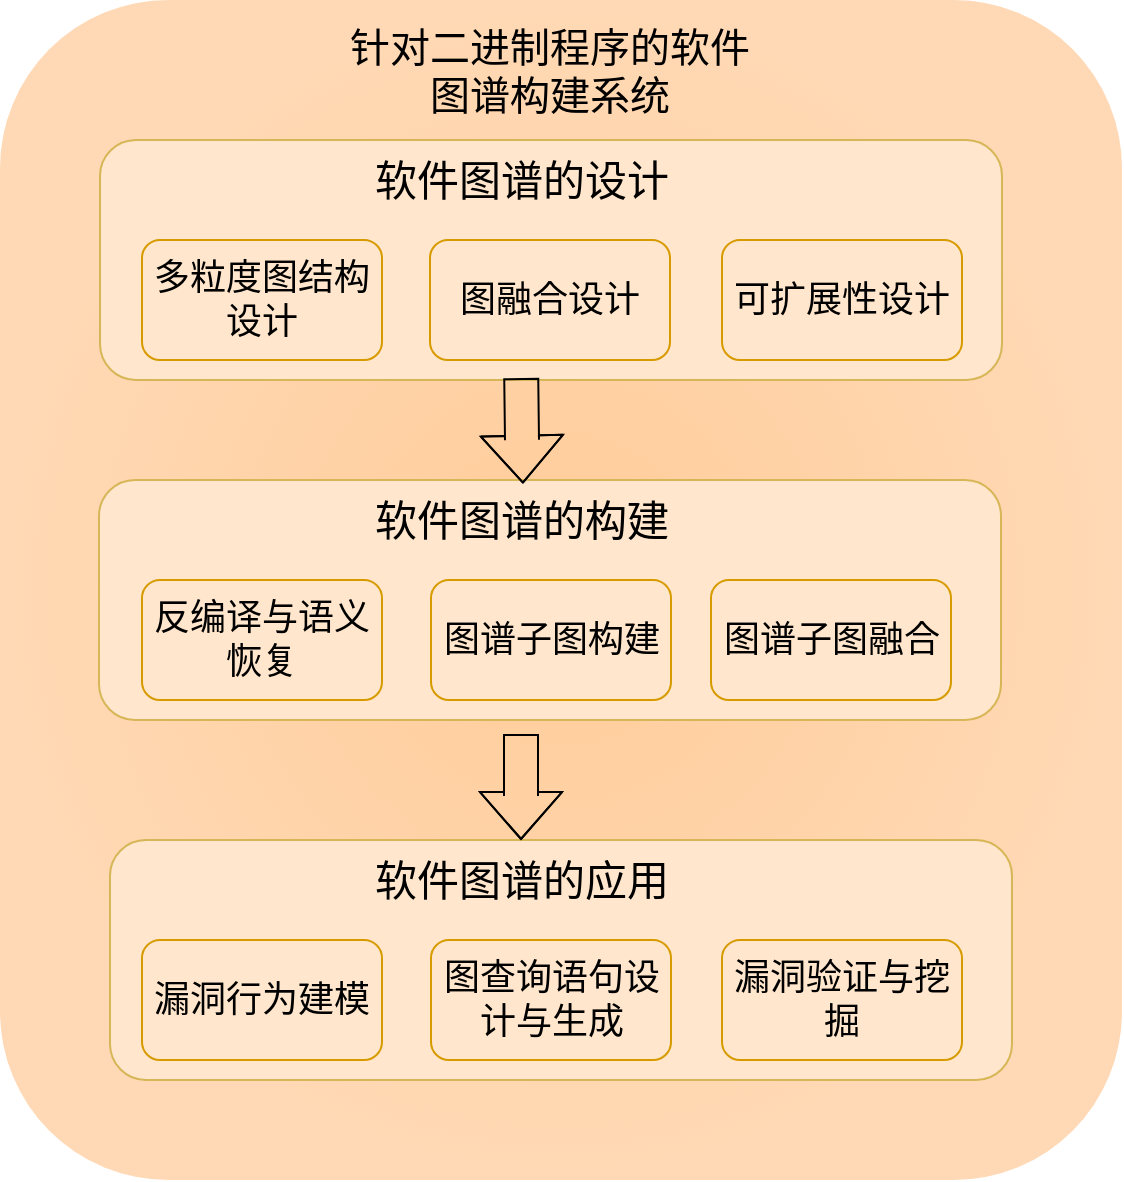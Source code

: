<mxfile version="27.1.6">
  <diagram name="第 1 页" id="aRUqsuHfNblGnQWbQcqw">
    <mxGraphModel dx="1042" dy="562" grid="1" gridSize="10" guides="1" tooltips="1" connect="1" arrows="1" fold="1" page="1" pageScale="1" pageWidth="827" pageHeight="1169" math="0" shadow="0">
      <root>
        <mxCell id="0" />
        <mxCell id="1" parent="0" />
        <mxCell id="bg5OuG16e2F0WkgX2O0--1" value="" style="rounded=1;whiteSpace=wrap;html=1;fillColor=#FFCC99;strokeColor=none;fillStyle=solid;gradientColor=#FFD9B5;gradientDirection=radial;" parent="1" vertex="1">
          <mxGeometry x="199" y="80" width="561" height="590" as="geometry" />
        </mxCell>
        <mxCell id="bg5OuG16e2F0WkgX2O0--2" value="" style="rounded=1;whiteSpace=wrap;html=1;fillColor=#FFE6CC;strokeColor=#D6B656;" parent="1" vertex="1">
          <mxGeometry x="249" y="150" width="451" height="120" as="geometry" />
        </mxCell>
        <mxCell id="bg5OuG16e2F0WkgX2O0--5" value="&lt;font style=&quot;font-size: 20px;&quot;&gt;针对二进制程序的软件图谱构建系统&lt;/font&gt;" style="text;html=1;align=center;verticalAlign=middle;whiteSpace=wrap;rounded=0;" parent="1" vertex="1">
          <mxGeometry x="369" y="90" width="210" height="50" as="geometry" />
        </mxCell>
        <mxCell id="bS8UuNIAxfMRzgriKABz-1" value="&lt;font style=&quot;font-size: 18px;&quot;&gt;多粒度图结构设计&lt;/font&gt;" style="rounded=1;whiteSpace=wrap;html=1;fillColor=#ffe6cc;strokeColor=#d79b00;" vertex="1" parent="1">
          <mxGeometry x="270" y="200" width="120" height="60" as="geometry" />
        </mxCell>
        <mxCell id="bS8UuNIAxfMRzgriKABz-5" value="&lt;font style=&quot;font-size: 18px;&quot;&gt;图融合设计&lt;/font&gt;" style="rounded=1;whiteSpace=wrap;html=1;fillColor=#ffe6cc;strokeColor=#d79b00;" vertex="1" parent="1">
          <mxGeometry x="414" y="200" width="120" height="60" as="geometry" />
        </mxCell>
        <mxCell id="bS8UuNIAxfMRzgriKABz-6" value="&lt;font style=&quot;font-size: 18px;&quot;&gt;可扩展性设计&lt;/font&gt;" style="rounded=1;whiteSpace=wrap;html=1;fillColor=#ffe6cc;strokeColor=#d79b00;" vertex="1" parent="1">
          <mxGeometry x="560" y="200" width="120" height="60" as="geometry" />
        </mxCell>
        <mxCell id="bS8UuNIAxfMRzgriKABz-7" value="&lt;font style=&quot;font-size: 21px;&quot;&gt;软件图谱的设计&lt;/font&gt;" style="text;html=1;align=center;verticalAlign=middle;whiteSpace=wrap;rounded=0;" vertex="1" parent="1">
          <mxGeometry x="380" y="160" width="160" height="20" as="geometry" />
        </mxCell>
        <mxCell id="bS8UuNIAxfMRzgriKABz-8" value="&lt;font style=&quot;font-size: 21px;&quot;&gt;软件图谱的构建&lt;/font&gt;" style="text;html=1;align=center;verticalAlign=middle;whiteSpace=wrap;rounded=0;" vertex="1" parent="1">
          <mxGeometry x="444.5" y="340" width="160" height="20" as="geometry" />
        </mxCell>
        <mxCell id="bS8UuNIAxfMRzgriKABz-13" value="&lt;font style=&quot;font-size: 21px;&quot;&gt;软件图谱的应用&lt;/font&gt;" style="text;html=1;align=center;verticalAlign=middle;whiteSpace=wrap;rounded=0;" vertex="1" parent="1">
          <mxGeometry x="444.5" y="550" width="160" height="20" as="geometry" />
        </mxCell>
        <mxCell id="bS8UuNIAxfMRzgriKABz-17" value="" style="rounded=1;whiteSpace=wrap;html=1;fillColor=#FFE6CC;strokeColor=#D6B656;" vertex="1" parent="1">
          <mxGeometry x="248.5" y="320" width="451" height="120" as="geometry" />
        </mxCell>
        <mxCell id="bS8UuNIAxfMRzgriKABz-18" value="&lt;font style=&quot;font-size: 21px;&quot;&gt;软件图谱的构建&lt;/font&gt;" style="text;html=1;align=center;verticalAlign=middle;whiteSpace=wrap;rounded=0;" vertex="1" parent="1">
          <mxGeometry x="380" y="330" width="160" height="20" as="geometry" />
        </mxCell>
        <mxCell id="bS8UuNIAxfMRzgriKABz-19" value="&lt;font style=&quot;font-size: 18px;&quot;&gt;反编译与语义恢复&lt;/font&gt;" style="rounded=1;whiteSpace=wrap;html=1;fillColor=#ffe6cc;strokeColor=#d79b00;" vertex="1" parent="1">
          <mxGeometry x="270" y="370" width="120" height="60" as="geometry" />
        </mxCell>
        <mxCell id="bS8UuNIAxfMRzgriKABz-20" value="&lt;font style=&quot;font-size: 18px;&quot;&gt;图谱子图构建&lt;/font&gt;" style="rounded=1;whiteSpace=wrap;html=1;fillColor=#ffe6cc;strokeColor=#d79b00;" vertex="1" parent="1">
          <mxGeometry x="414.5" y="370" width="120" height="60" as="geometry" />
        </mxCell>
        <mxCell id="bS8UuNIAxfMRzgriKABz-21" value="&lt;font style=&quot;font-size: 18px;&quot;&gt;图谱子图融合&lt;/font&gt;" style="rounded=1;whiteSpace=wrap;html=1;fillColor=#ffe6cc;strokeColor=#d79b00;" vertex="1" parent="1">
          <mxGeometry x="554.5" y="370" width="120" height="60" as="geometry" />
        </mxCell>
        <mxCell id="bS8UuNIAxfMRzgriKABz-22" value="" style="rounded=1;whiteSpace=wrap;html=1;fillColor=#FFE6CC;strokeColor=#D6B656;" vertex="1" parent="1">
          <mxGeometry x="254" y="500" width="451" height="120" as="geometry" />
        </mxCell>
        <mxCell id="bS8UuNIAxfMRzgriKABz-23" value="&lt;font style=&quot;font-size: 18px;&quot;&gt;漏洞行为建模&lt;/font&gt;" style="rounded=1;whiteSpace=wrap;html=1;fillColor=#ffe6cc;strokeColor=#d79b00;" vertex="1" parent="1">
          <mxGeometry x="270" y="550" width="120" height="60" as="geometry" />
        </mxCell>
        <mxCell id="bS8UuNIAxfMRzgriKABz-24" value="&lt;font style=&quot;font-size: 18px;&quot;&gt;图查询语句设计与生成&lt;/font&gt;" style="rounded=1;whiteSpace=wrap;html=1;fillColor=#ffe6cc;strokeColor=#d79b00;" vertex="1" parent="1">
          <mxGeometry x="414.5" y="550" width="120" height="60" as="geometry" />
        </mxCell>
        <mxCell id="bS8UuNIAxfMRzgriKABz-25" value="&lt;font style=&quot;font-size: 18px;&quot;&gt;漏洞验证与挖掘&lt;/font&gt;" style="rounded=1;whiteSpace=wrap;html=1;fillColor=#ffe6cc;strokeColor=#d79b00;" vertex="1" parent="1">
          <mxGeometry x="560" y="550" width="120" height="60" as="geometry" />
        </mxCell>
        <mxCell id="bS8UuNIAxfMRzgriKABz-26" value="&lt;font style=&quot;font-size: 21px;&quot;&gt;软件图谱的应用&lt;/font&gt;" style="text;html=1;align=center;verticalAlign=middle;whiteSpace=wrap;rounded=0;" vertex="1" parent="1">
          <mxGeometry x="380" y="510" width="160" height="20" as="geometry" />
        </mxCell>
        <mxCell id="bS8UuNIAxfMRzgriKABz-32" value="" style="shape=flexArrow;endArrow=classic;html=1;rounded=0;endWidth=23;endSize=7.48;width=17;exitX=0.467;exitY=0.992;exitDx=0;exitDy=0;exitPerimeter=0;entryX=0.47;entryY=0.015;entryDx=0;entryDy=0;entryPerimeter=0;" edge="1" parent="1" source="bg5OuG16e2F0WkgX2O0--2" target="bS8UuNIAxfMRzgriKABz-17">
          <mxGeometry width="50" height="50" relative="1" as="geometry">
            <mxPoint x="890" y="390" as="sourcePoint" />
            <mxPoint x="920" y="350" as="targetPoint" />
            <Array as="points">
              <mxPoint x="460" y="300" />
            </Array>
          </mxGeometry>
        </mxCell>
        <mxCell id="bS8UuNIAxfMRzgriKABz-35" value="" style="shape=flexArrow;endArrow=classic;html=1;rounded=0;endWidth=23;endSize=7.48;width=17;exitX=0.467;exitY=0.992;exitDx=0;exitDy=0;exitPerimeter=0;entryX=0.47;entryY=0.015;entryDx=0;entryDy=0;entryPerimeter=0;" edge="1" parent="1">
          <mxGeometry width="50" height="50" relative="1" as="geometry">
            <mxPoint x="459.5" y="447" as="sourcePoint" />
            <mxPoint x="459.5" y="500" as="targetPoint" />
            <Array as="points">
              <mxPoint x="459.5" y="478" />
            </Array>
          </mxGeometry>
        </mxCell>
      </root>
    </mxGraphModel>
  </diagram>
</mxfile>
